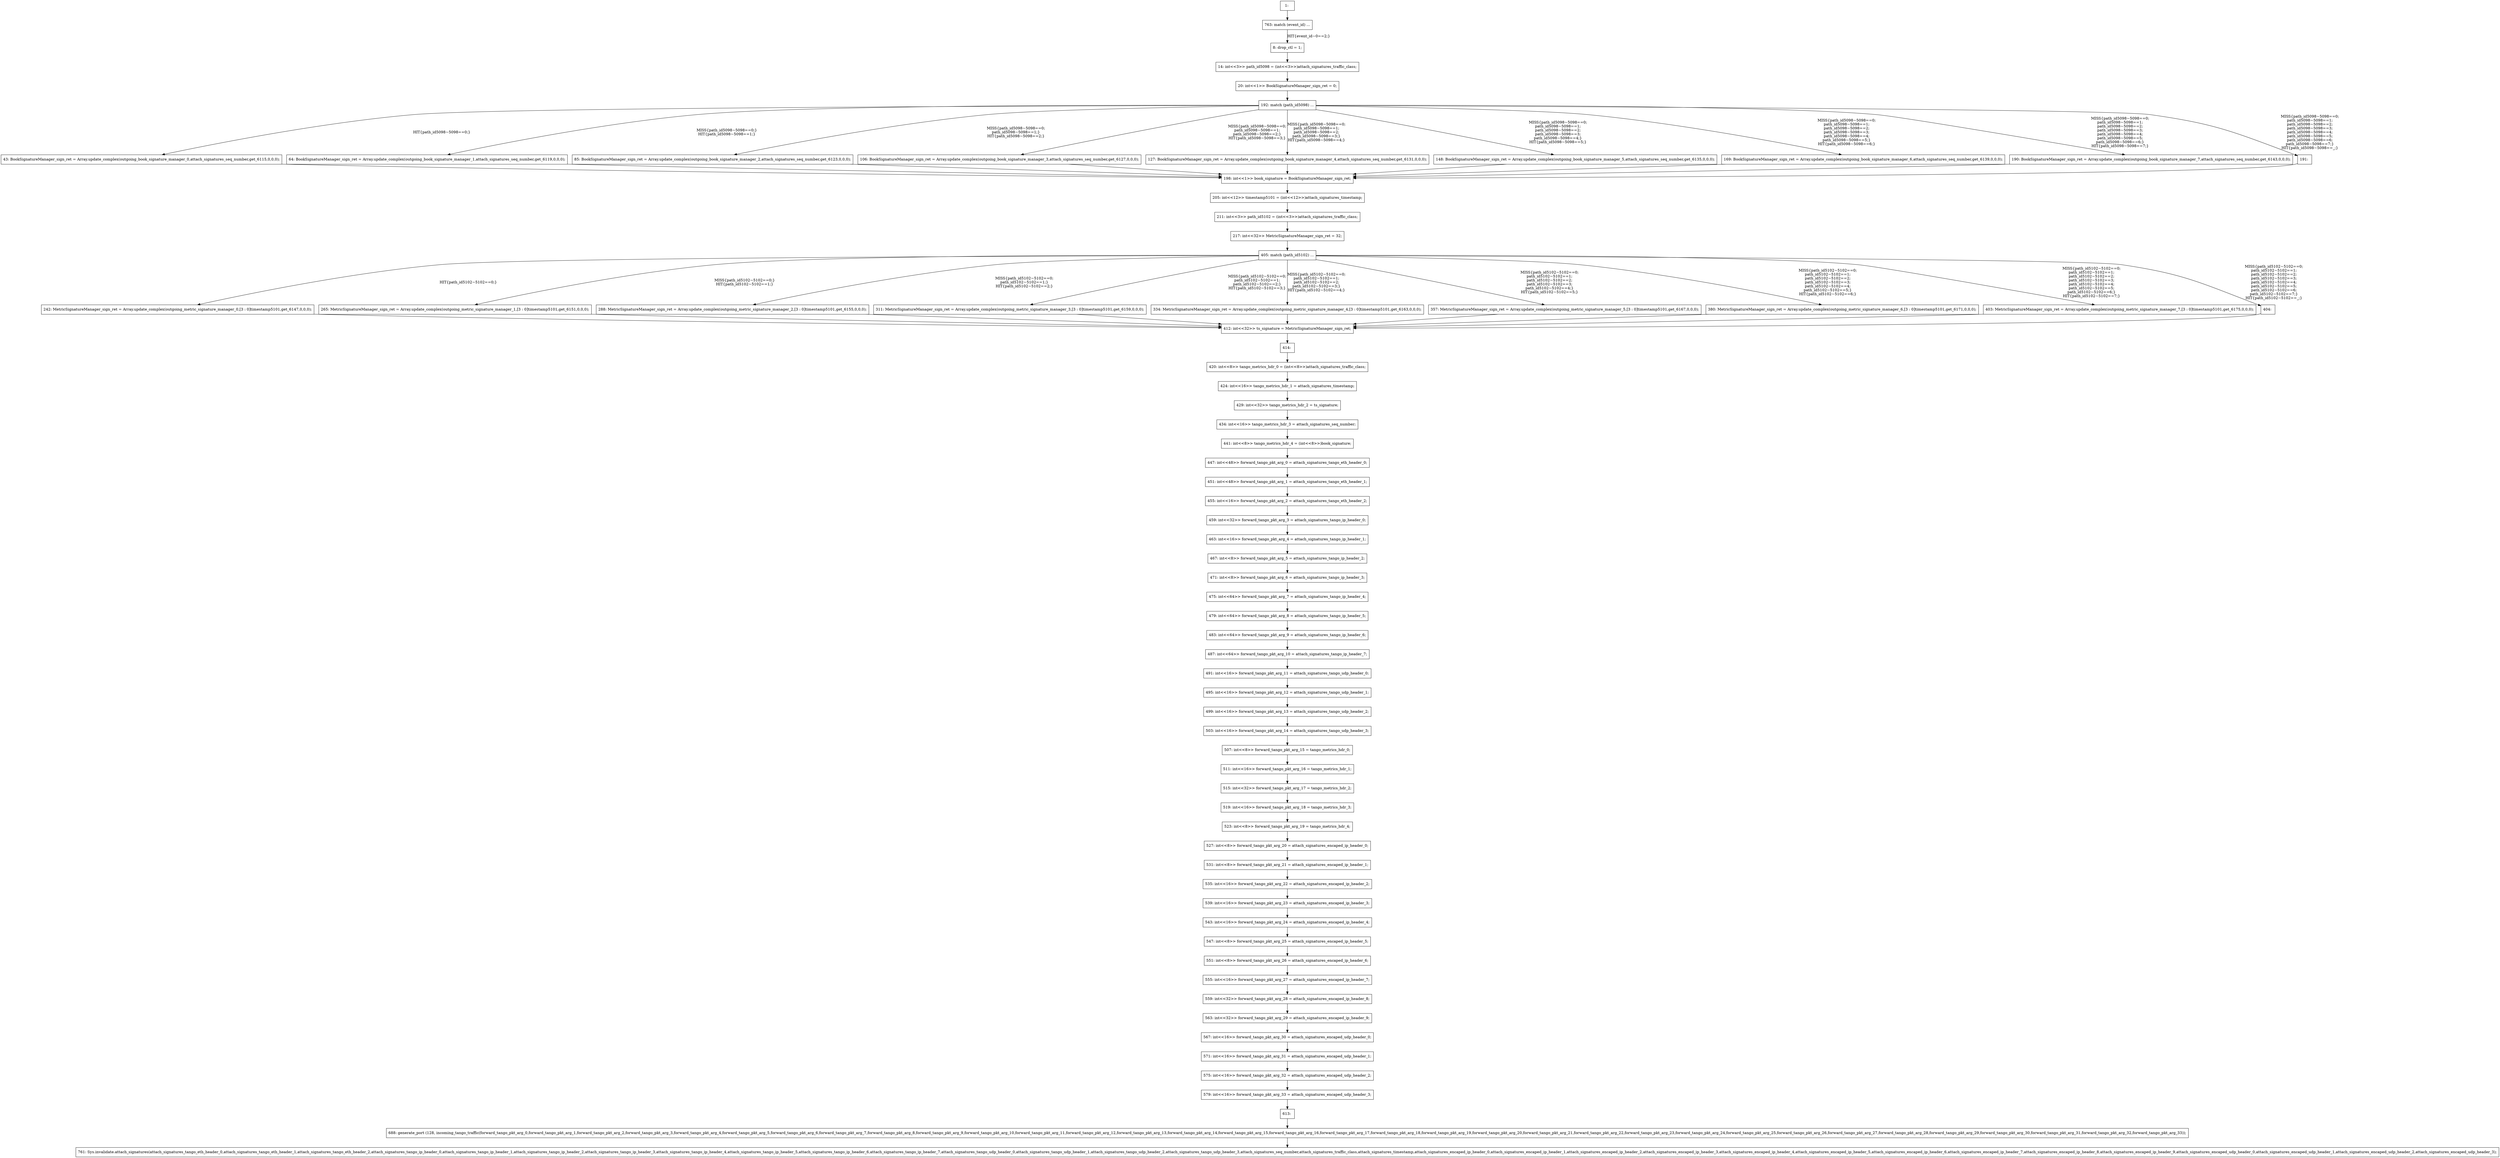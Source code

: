digraph G {
  "1: " [shape=box, ];
  "8: drop_ctl = 1;" [shape=box, ];
  "14: int<<3>> path_id5098 = (int<<3>>)attach_signatures_traffic_class;" [
  shape=box, ];
  "20: int<<1>> BookSignatureManager_sign_ret = 0;" [shape=box, ];
  "43: BookSignatureManager_sign_ret = Array.update_complex(outgoing_book_signature_manager_0,attach_signatures_seq_number,get_6115,0,0,0);" [
  shape=box, ];
  "64: BookSignatureManager_sign_ret = Array.update_complex(outgoing_book_signature_manager_1,attach_signatures_seq_number,get_6119,0,0,0);" [
  shape=box, ];
  "85: BookSignatureManager_sign_ret = Array.update_complex(outgoing_book_signature_manager_2,attach_signatures_seq_number,get_6123,0,0,0);" [
  shape=box, ];
  "106: BookSignatureManager_sign_ret = Array.update_complex(outgoing_book_signature_manager_3,attach_signatures_seq_number,get_6127,0,0,0);" [
  shape=box, ];
  "127: BookSignatureManager_sign_ret = Array.update_complex(outgoing_book_signature_manager_4,attach_signatures_seq_number,get_6131,0,0,0);" [
  shape=box, ];
  "148: BookSignatureManager_sign_ret = Array.update_complex(outgoing_book_signature_manager_5,attach_signatures_seq_number,get_6135,0,0,0);" [
  shape=box, ];
  "169: BookSignatureManager_sign_ret = Array.update_complex(outgoing_book_signature_manager_6,attach_signatures_seq_number,get_6139,0,0,0);" [
  shape=box, ];
  "190: BookSignatureManager_sign_ret = Array.update_complex(outgoing_book_signature_manager_7,attach_signatures_seq_number,get_6143,0,0,0);" [
  shape=box, ];
  "191: " [shape=box, ];
  "192: match (path_id5098) ...
" [shape=box, ];
  "198: int<<1>> book_signature = BookSignatureManager_sign_ret;" [shape=box, ];
  "205: int<<12>> timestamp5101 = (int<<12>>)attach_signatures_timestamp;" [
  shape=box, ];
  "211: int<<3>> path_id5102 = (int<<3>>)attach_signatures_traffic_class;" [
  shape=box, ];
  "217: int<<32>> MetricSignatureManager_sign_ret = 32;" [shape=box, ];
  "242: MetricSignatureManager_sign_ret = Array.update_complex(outgoing_metric_signature_manager_0,[3 : 0]timestamp5101,get_6147,0,0,0);" [
  shape=box, ];
  "265: MetricSignatureManager_sign_ret = Array.update_complex(outgoing_metric_signature_manager_1,[3 : 0]timestamp5101,get_6151,0,0,0);" [
  shape=box, ];
  "288: MetricSignatureManager_sign_ret = Array.update_complex(outgoing_metric_signature_manager_2,[3 : 0]timestamp5101,get_6155,0,0,0);" [
  shape=box, ];
  "311: MetricSignatureManager_sign_ret = Array.update_complex(outgoing_metric_signature_manager_3,[3 : 0]timestamp5101,get_6159,0,0,0);" [
  shape=box, ];
  "334: MetricSignatureManager_sign_ret = Array.update_complex(outgoing_metric_signature_manager_4,[3 : 0]timestamp5101,get_6163,0,0,0);" [
  shape=box, ];
  "357: MetricSignatureManager_sign_ret = Array.update_complex(outgoing_metric_signature_manager_5,[3 : 0]timestamp5101,get_6167,0,0,0);" [
  shape=box, ];
  "380: MetricSignatureManager_sign_ret = Array.update_complex(outgoing_metric_signature_manager_6,[3 : 0]timestamp5101,get_6171,0,0,0);" [
  shape=box, ];
  "403: MetricSignatureManager_sign_ret = Array.update_complex(outgoing_metric_signature_manager_7,[3 : 0]timestamp5101,get_6175,0,0,0);" [
  shape=box, ];
  "404: " [shape=box, ];
  "405: match (path_id5102) ...
" [shape=box, ];
  "412: int<<32>> ts_signature = MetricSignatureManager_sign_ret;" [shape=box,
                                                                    ];
  "414: " [shape=box, ];
  "420: int<<8>> tango_metrics_hdr_0 = (int<<8>>)attach_signatures_traffic_class;" [
  shape=box, ];
  "424: int<<16>> tango_metrics_hdr_1 = attach_signatures_timestamp;" [
  shape=box, ];
  "429: int<<32>> tango_metrics_hdr_2 = ts_signature;" [shape=box, ];
  "434: int<<16>> tango_metrics_hdr_3 = attach_signatures_seq_number;" [
  shape=box, ];
  "441: int<<8>> tango_metrics_hdr_4 = (int<<8>>)book_signature;" [shape=box, ];
  "447: int<<48>> forward_tango_pkt_arg_0 = attach_signatures_tango_eth_header_0;" [
  shape=box, ];
  "451: int<<48>> forward_tango_pkt_arg_1 = attach_signatures_tango_eth_header_1;" [
  shape=box, ];
  "455: int<<16>> forward_tango_pkt_arg_2 = attach_signatures_tango_eth_header_2;" [
  shape=box, ];
  "459: int<<32>> forward_tango_pkt_arg_3 = attach_signatures_tango_ip_header_0;" [
  shape=box, ];
  "463: int<<16>> forward_tango_pkt_arg_4 = attach_signatures_tango_ip_header_1;" [
  shape=box, ];
  "467: int<<8>> forward_tango_pkt_arg_5 = attach_signatures_tango_ip_header_2;" [
  shape=box, ];
  "471: int<<8>> forward_tango_pkt_arg_6 = attach_signatures_tango_ip_header_3;" [
  shape=box, ];
  "475: int<<64>> forward_tango_pkt_arg_7 = attach_signatures_tango_ip_header_4;" [
  shape=box, ];
  "479: int<<64>> forward_tango_pkt_arg_8 = attach_signatures_tango_ip_header_5;" [
  shape=box, ];
  "483: int<<64>> forward_tango_pkt_arg_9 = attach_signatures_tango_ip_header_6;" [
  shape=box, ];
  "487: int<<64>> forward_tango_pkt_arg_10 = attach_signatures_tango_ip_header_7;" [
  shape=box, ];
  "491: int<<16>> forward_tango_pkt_arg_11 = attach_signatures_tango_udp_header_0;" [
  shape=box, ];
  "495: int<<16>> forward_tango_pkt_arg_12 = attach_signatures_tango_udp_header_1;" [
  shape=box, ];
  "499: int<<16>> forward_tango_pkt_arg_13 = attach_signatures_tango_udp_header_2;" [
  shape=box, ];
  "503: int<<16>> forward_tango_pkt_arg_14 = attach_signatures_tango_udp_header_3;" [
  shape=box, ];
  "507: int<<8>> forward_tango_pkt_arg_15 = tango_metrics_hdr_0;" [shape=box, ];
  "511: int<<16>> forward_tango_pkt_arg_16 = tango_metrics_hdr_1;" [shape=box,
                                                                    ];
  "515: int<<32>> forward_tango_pkt_arg_17 = tango_metrics_hdr_2;" [shape=box,
                                                                    ];
  "519: int<<16>> forward_tango_pkt_arg_18 = tango_metrics_hdr_3;" [shape=box,
                                                                    ];
  "523: int<<8>> forward_tango_pkt_arg_19 = tango_metrics_hdr_4;" [shape=box, ];
  "527: int<<8>> forward_tango_pkt_arg_20 = attach_signatures_encaped_ip_header_0;" [
  shape=box, ];
  "531: int<<8>> forward_tango_pkt_arg_21 = attach_signatures_encaped_ip_header_1;" [
  shape=box, ];
  "535: int<<16>> forward_tango_pkt_arg_22 = attach_signatures_encaped_ip_header_2;" [
  shape=box, ];
  "539: int<<16>> forward_tango_pkt_arg_23 = attach_signatures_encaped_ip_header_3;" [
  shape=box, ];
  "543: int<<16>> forward_tango_pkt_arg_24 = attach_signatures_encaped_ip_header_4;" [
  shape=box, ];
  "547: int<<8>> forward_tango_pkt_arg_25 = attach_signatures_encaped_ip_header_5;" [
  shape=box, ];
  "551: int<<8>> forward_tango_pkt_arg_26 = attach_signatures_encaped_ip_header_6;" [
  shape=box, ];
  "555: int<<16>> forward_tango_pkt_arg_27 = attach_signatures_encaped_ip_header_7;" [
  shape=box, ];
  "559: int<<32>> forward_tango_pkt_arg_28 = attach_signatures_encaped_ip_header_8;" [
  shape=box, ];
  "563: int<<32>> forward_tango_pkt_arg_29 = attach_signatures_encaped_ip_header_9;" [
  shape=box, ];
  "567: int<<16>> forward_tango_pkt_arg_30 = attach_signatures_encaped_udp_header_0;" [
  shape=box, ];
  "571: int<<16>> forward_tango_pkt_arg_31 = attach_signatures_encaped_udp_header_1;" [
  shape=box, ];
  "575: int<<16>> forward_tango_pkt_arg_32 = attach_signatures_encaped_udp_header_2;" [
  shape=box, ];
  "579: int<<16>> forward_tango_pkt_arg_33 = attach_signatures_encaped_udp_header_3;" [
  shape=box, ];
  "613: " [shape=box, ];
  "688: generate_port (128, incoming_tango_traffic(forward_tango_pkt_arg_0,forward_tango_pkt_arg_1,forward_tango_pkt_arg_2,forward_tango_pkt_arg_3,forward_tango_pkt_arg_4,forward_tango_pkt_arg_5,forward_tango_pkt_arg_6,forward_tango_pkt_arg_7,forward_tango_pkt_arg_8,forward_tango_pkt_arg_9,forward_tango_pkt_arg_10,forward_tango_pkt_arg_11,forward_tango_pkt_arg_12,forward_tango_pkt_arg_13,forward_tango_pkt_arg_14,forward_tango_pkt_arg_15,forward_tango_pkt_arg_16,forward_tango_pkt_arg_17,forward_tango_pkt_arg_18,forward_tango_pkt_arg_19,forward_tango_pkt_arg_20,forward_tango_pkt_arg_21,forward_tango_pkt_arg_22,forward_tango_pkt_arg_23,forward_tango_pkt_arg_24,forward_tango_pkt_arg_25,forward_tango_pkt_arg_26,forward_tango_pkt_arg_27,forward_tango_pkt_arg_28,forward_tango_pkt_arg_29,forward_tango_pkt_arg_30,forward_tango_pkt_arg_31,forward_tango_pkt_arg_32,forward_tango_pkt_arg_33));" [
  shape=box, ];
  "761: Sys.invalidate.attach_signatures(attach_signatures_tango_eth_header_0,attach_signatures_tango_eth_header_1,attach_signatures_tango_eth_header_2,attach_signatures_tango_ip_header_0,attach_signatures_tango_ip_header_1,attach_signatures_tango_ip_header_2,attach_signatures_tango_ip_header_3,attach_signatures_tango_ip_header_4,attach_signatures_tango_ip_header_5,attach_signatures_tango_ip_header_6,attach_signatures_tango_ip_header_7,attach_signatures_tango_udp_header_0,attach_signatures_tango_udp_header_1,attach_signatures_tango_udp_header_2,attach_signatures_tango_udp_header_3,attach_signatures_seq_number,attach_signatures_traffic_class,attach_signatures_timestamp,attach_signatures_encaped_ip_header_0,attach_signatures_encaped_ip_header_1,attach_signatures_encaped_ip_header_2,attach_signatures_encaped_ip_header_3,attach_signatures_encaped_ip_header_4,attach_signatures_encaped_ip_header_5,attach_signatures_encaped_ip_header_6,attach_signatures_encaped_ip_header_7,attach_signatures_encaped_ip_header_8,attach_signatures_encaped_ip_header_9,attach_signatures_encaped_udp_header_0,attach_signatures_encaped_udp_header_1,attach_signatures_encaped_udp_header_2,attach_signatures_encaped_udp_header_3);" [
  shape=box, ];
  "763: match (event_id) ...
" [shape=box, ];
  
  
  "1: " -> "763: match (event_id) ...
" [label="", ];
  "8: drop_ctl = 1;" -> "14: int<<3>> path_id5098 = (int<<3>>)attach_signatures_traffic_class;" [
  label="", ];
  "14: int<<3>> path_id5098 = (int<<3>>)attach_signatures_traffic_class;" -> "20: int<<1>> BookSignatureManager_sign_ret = 0;" [
  label="", ];
  "20: int<<1>> BookSignatureManager_sign_ret = 0;" -> "192: match (path_id5098) ...
" [
  label="", ];
  "43: BookSignatureManager_sign_ret = Array.update_complex(outgoing_book_signature_manager_0,attach_signatures_seq_number,get_6115,0,0,0);" -> "198: int<<1>> book_signature = BookSignatureManager_sign_ret;" [
  label="", ];
  "64: BookSignatureManager_sign_ret = Array.update_complex(outgoing_book_signature_manager_1,attach_signatures_seq_number,get_6119,0,0,0);" -> "198: int<<1>> book_signature = BookSignatureManager_sign_ret;" [
  label="", ];
  "85: BookSignatureManager_sign_ret = Array.update_complex(outgoing_book_signature_manager_2,attach_signatures_seq_number,get_6123,0,0,0);" -> "198: int<<1>> book_signature = BookSignatureManager_sign_ret;" [
  label="", ];
  "106: BookSignatureManager_sign_ret = Array.update_complex(outgoing_book_signature_manager_3,attach_signatures_seq_number,get_6127,0,0,0);" -> "198: int<<1>> book_signature = BookSignatureManager_sign_ret;" [
  label="", ];
  "127: BookSignatureManager_sign_ret = Array.update_complex(outgoing_book_signature_manager_4,attach_signatures_seq_number,get_6131,0,0,0);" -> "198: int<<1>> book_signature = BookSignatureManager_sign_ret;" [
  label="", ];
  "148: BookSignatureManager_sign_ret = Array.update_complex(outgoing_book_signature_manager_5,attach_signatures_seq_number,get_6135,0,0,0);" -> "198: int<<1>> book_signature = BookSignatureManager_sign_ret;" [
  label="", ];
  "169: BookSignatureManager_sign_ret = Array.update_complex(outgoing_book_signature_manager_6,attach_signatures_seq_number,get_6139,0,0,0);" -> "198: int<<1>> book_signature = BookSignatureManager_sign_ret;" [
  label="", ];
  "190: BookSignatureManager_sign_ret = Array.update_complex(outgoing_book_signature_manager_7,attach_signatures_seq_number,get_6143,0,0,0);" -> "198: int<<1>> book_signature = BookSignatureManager_sign_ret;" [
  label="", ];
  "191: " -> "198: int<<1>> book_signature = BookSignatureManager_sign_ret;" [
  label="", ];
  "192: match (path_id5098) ...
" -> "43: BookSignatureManager_sign_ret = Array.update_complex(outgoing_book_signature_manager_0,attach_signatures_seq_number,get_6115,0,0,0);" [
  label="HIT{path_id5098~5098==0;}", ];
  "192: match (path_id5098) ...
" -> "64: BookSignatureManager_sign_ret = Array.update_complex(outgoing_book_signature_manager_1,attach_signatures_seq_number,get_6119,0,0,0);" [
  label="MISS{path_id5098~5098==0;}
HIT{path_id5098~5098==1;}", ];
  "192: match (path_id5098) ...
" -> "85: BookSignatureManager_sign_ret = Array.update_complex(outgoing_book_signature_manager_2,attach_signatures_seq_number,get_6123,0,0,0);" [
  label="MISS{path_id5098~5098==0;
path_id5098~5098==1;}
HIT{path_id5098~5098==2;}",
  ];
  "192: match (path_id5098) ...
" -> "106: BookSignatureManager_sign_ret = Array.update_complex(outgoing_book_signature_manager_3,attach_signatures_seq_number,get_6127,0,0,0);" [
  label="MISS{path_id5098~5098==0;
path_id5098~5098==1;
path_id5098~5098==2;}
HIT{path_id5098~5098==3;}",
  ];
  "192: match (path_id5098) ...
" -> "127: BookSignatureManager_sign_ret = Array.update_complex(outgoing_book_signature_manager_4,attach_signatures_seq_number,get_6131,0,0,0);" [
  label="MISS{path_id5098~5098==0;
path_id5098~5098==1;
path_id5098~5098==2;
path_id5098~5098==3;}
HIT{path_id5098~5098==4;}",
  ];
  "192: match (path_id5098) ...
" -> "148: BookSignatureManager_sign_ret = Array.update_complex(outgoing_book_signature_manager_5,attach_signatures_seq_number,get_6135,0,0,0);" [
  label="MISS{path_id5098~5098==0;
path_id5098~5098==1;
path_id5098~5098==2;
path_id5098~5098==3;
path_id5098~5098==4;}
HIT{path_id5098~5098==5;}",
  ];
  "192: match (path_id5098) ...
" -> "169: BookSignatureManager_sign_ret = Array.update_complex(outgoing_book_signature_manager_6,attach_signatures_seq_number,get_6139,0,0,0);" [
  label="MISS{path_id5098~5098==0;
path_id5098~5098==1;
path_id5098~5098==2;
path_id5098~5098==3;
path_id5098~5098==4;
path_id5098~5098==5;}
HIT{path_id5098~5098==6;}",
  ];
  "192: match (path_id5098) ...
" -> "190: BookSignatureManager_sign_ret = Array.update_complex(outgoing_book_signature_manager_7,attach_signatures_seq_number,get_6143,0,0,0);" [
  label="MISS{path_id5098~5098==0;
path_id5098~5098==1;
path_id5098~5098==2;
path_id5098~5098==3;
path_id5098~5098==4;
path_id5098~5098==5;
path_id5098~5098==6;}
HIT{path_id5098~5098==7;}",
  ];
  "192: match (path_id5098) ...
" -> "191: " [label="MISS{path_id5098~5098==0;
path_id5098~5098==1;
path_id5098~5098==2;
path_id5098~5098==3;
path_id5098~5098==4;
path_id5098~5098==5;
path_id5098~5098==6;
path_id5098~5098==7;}
HIT{path_id5098~5098==_;}",
                                              ];
  "198: int<<1>> book_signature = BookSignatureManager_sign_ret;" -> "205: int<<12>> timestamp5101 = (int<<12>>)attach_signatures_timestamp;" [
  label="", ];
  "205: int<<12>> timestamp5101 = (int<<12>>)attach_signatures_timestamp;" -> "211: int<<3>> path_id5102 = (int<<3>>)attach_signatures_traffic_class;" [
  label="", ];
  "211: int<<3>> path_id5102 = (int<<3>>)attach_signatures_traffic_class;" -> "217: int<<32>> MetricSignatureManager_sign_ret = 32;" [
  label="", ];
  "217: int<<32>> MetricSignatureManager_sign_ret = 32;" -> "405: match (path_id5102) ...
" [
  label="", ];
  "242: MetricSignatureManager_sign_ret = Array.update_complex(outgoing_metric_signature_manager_0,[3 : 0]timestamp5101,get_6147,0,0,0);" -> "412: int<<32>> ts_signature = MetricSignatureManager_sign_ret;" [
  label="", ];
  "265: MetricSignatureManager_sign_ret = Array.update_complex(outgoing_metric_signature_manager_1,[3 : 0]timestamp5101,get_6151,0,0,0);" -> "412: int<<32>> ts_signature = MetricSignatureManager_sign_ret;" [
  label="", ];
  "288: MetricSignatureManager_sign_ret = Array.update_complex(outgoing_metric_signature_manager_2,[3 : 0]timestamp5101,get_6155,0,0,0);" -> "412: int<<32>> ts_signature = MetricSignatureManager_sign_ret;" [
  label="", ];
  "311: MetricSignatureManager_sign_ret = Array.update_complex(outgoing_metric_signature_manager_3,[3 : 0]timestamp5101,get_6159,0,0,0);" -> "412: int<<32>> ts_signature = MetricSignatureManager_sign_ret;" [
  label="", ];
  "334: MetricSignatureManager_sign_ret = Array.update_complex(outgoing_metric_signature_manager_4,[3 : 0]timestamp5101,get_6163,0,0,0);" -> "412: int<<32>> ts_signature = MetricSignatureManager_sign_ret;" [
  label="", ];
  "357: MetricSignatureManager_sign_ret = Array.update_complex(outgoing_metric_signature_manager_5,[3 : 0]timestamp5101,get_6167,0,0,0);" -> "412: int<<32>> ts_signature = MetricSignatureManager_sign_ret;" [
  label="", ];
  "380: MetricSignatureManager_sign_ret = Array.update_complex(outgoing_metric_signature_manager_6,[3 : 0]timestamp5101,get_6171,0,0,0);" -> "412: int<<32>> ts_signature = MetricSignatureManager_sign_ret;" [
  label="", ];
  "403: MetricSignatureManager_sign_ret = Array.update_complex(outgoing_metric_signature_manager_7,[3 : 0]timestamp5101,get_6175,0,0,0);" -> "412: int<<32>> ts_signature = MetricSignatureManager_sign_ret;" [
  label="", ];
  "404: " -> "412: int<<32>> ts_signature = MetricSignatureManager_sign_ret;" [
  label="", ];
  "405: match (path_id5102) ...
" -> "242: MetricSignatureManager_sign_ret = Array.update_complex(outgoing_metric_signature_manager_0,[3 : 0]timestamp5101,get_6147,0,0,0);" [
  label="HIT{path_id5102~5102==0;}", ];
  "405: match (path_id5102) ...
" -> "265: MetricSignatureManager_sign_ret = Array.update_complex(outgoing_metric_signature_manager_1,[3 : 0]timestamp5101,get_6151,0,0,0);" [
  label="MISS{path_id5102~5102==0;}
HIT{path_id5102~5102==1;}", ];
  "405: match (path_id5102) ...
" -> "288: MetricSignatureManager_sign_ret = Array.update_complex(outgoing_metric_signature_manager_2,[3 : 0]timestamp5101,get_6155,0,0,0);" [
  label="MISS{path_id5102~5102==0;
path_id5102~5102==1;}
HIT{path_id5102~5102==2;}",
  ];
  "405: match (path_id5102) ...
" -> "311: MetricSignatureManager_sign_ret = Array.update_complex(outgoing_metric_signature_manager_3,[3 : 0]timestamp5101,get_6159,0,0,0);" [
  label="MISS{path_id5102~5102==0;
path_id5102~5102==1;
path_id5102~5102==2;}
HIT{path_id5102~5102==3;}",
  ];
  "405: match (path_id5102) ...
" -> "334: MetricSignatureManager_sign_ret = Array.update_complex(outgoing_metric_signature_manager_4,[3 : 0]timestamp5101,get_6163,0,0,0);" [
  label="MISS{path_id5102~5102==0;
path_id5102~5102==1;
path_id5102~5102==2;
path_id5102~5102==3;}
HIT{path_id5102~5102==4;}",
  ];
  "405: match (path_id5102) ...
" -> "357: MetricSignatureManager_sign_ret = Array.update_complex(outgoing_metric_signature_manager_5,[3 : 0]timestamp5101,get_6167,0,0,0);" [
  label="MISS{path_id5102~5102==0;
path_id5102~5102==1;
path_id5102~5102==2;
path_id5102~5102==3;
path_id5102~5102==4;}
HIT{path_id5102~5102==5;}",
  ];
  "405: match (path_id5102) ...
" -> "380: MetricSignatureManager_sign_ret = Array.update_complex(outgoing_metric_signature_manager_6,[3 : 0]timestamp5101,get_6171,0,0,0);" [
  label="MISS{path_id5102~5102==0;
path_id5102~5102==1;
path_id5102~5102==2;
path_id5102~5102==3;
path_id5102~5102==4;
path_id5102~5102==5;}
HIT{path_id5102~5102==6;}",
  ];
  "405: match (path_id5102) ...
" -> "403: MetricSignatureManager_sign_ret = Array.update_complex(outgoing_metric_signature_manager_7,[3 : 0]timestamp5101,get_6175,0,0,0);" [
  label="MISS{path_id5102~5102==0;
path_id5102~5102==1;
path_id5102~5102==2;
path_id5102~5102==3;
path_id5102~5102==4;
path_id5102~5102==5;
path_id5102~5102==6;}
HIT{path_id5102~5102==7;}",
  ];
  "405: match (path_id5102) ...
" -> "404: " [label="MISS{path_id5102~5102==0;
path_id5102~5102==1;
path_id5102~5102==2;
path_id5102~5102==3;
path_id5102~5102==4;
path_id5102~5102==5;
path_id5102~5102==6;
path_id5102~5102==7;}
HIT{path_id5102~5102==_;}",
                                              ];
  "412: int<<32>> ts_signature = MetricSignatureManager_sign_ret;" -> "414: " [
  label="", ];
  "414: " -> "420: int<<8>> tango_metrics_hdr_0 = (int<<8>>)attach_signatures_traffic_class;" [
  label="", ];
  "420: int<<8>> tango_metrics_hdr_0 = (int<<8>>)attach_signatures_traffic_class;" -> "424: int<<16>> tango_metrics_hdr_1 = attach_signatures_timestamp;" [
  label="", ];
  "424: int<<16>> tango_metrics_hdr_1 = attach_signatures_timestamp;" -> "429: int<<32>> tango_metrics_hdr_2 = ts_signature;" [
  label="", ];
  "429: int<<32>> tango_metrics_hdr_2 = ts_signature;" -> "434: int<<16>> tango_metrics_hdr_3 = attach_signatures_seq_number;" [
  label="", ];
  "434: int<<16>> tango_metrics_hdr_3 = attach_signatures_seq_number;" -> "441: int<<8>> tango_metrics_hdr_4 = (int<<8>>)book_signature;" [
  label="", ];
  "441: int<<8>> tango_metrics_hdr_4 = (int<<8>>)book_signature;" -> "447: int<<48>> forward_tango_pkt_arg_0 = attach_signatures_tango_eth_header_0;" [
  label="", ];
  "447: int<<48>> forward_tango_pkt_arg_0 = attach_signatures_tango_eth_header_0;" -> "451: int<<48>> forward_tango_pkt_arg_1 = attach_signatures_tango_eth_header_1;" [
  label="", ];
  "451: int<<48>> forward_tango_pkt_arg_1 = attach_signatures_tango_eth_header_1;" -> "455: int<<16>> forward_tango_pkt_arg_2 = attach_signatures_tango_eth_header_2;" [
  label="", ];
  "455: int<<16>> forward_tango_pkt_arg_2 = attach_signatures_tango_eth_header_2;" -> "459: int<<32>> forward_tango_pkt_arg_3 = attach_signatures_tango_ip_header_0;" [
  label="", ];
  "459: int<<32>> forward_tango_pkt_arg_3 = attach_signatures_tango_ip_header_0;" -> "463: int<<16>> forward_tango_pkt_arg_4 = attach_signatures_tango_ip_header_1;" [
  label="", ];
  "463: int<<16>> forward_tango_pkt_arg_4 = attach_signatures_tango_ip_header_1;" -> "467: int<<8>> forward_tango_pkt_arg_5 = attach_signatures_tango_ip_header_2;" [
  label="", ];
  "467: int<<8>> forward_tango_pkt_arg_5 = attach_signatures_tango_ip_header_2;" -> "471: int<<8>> forward_tango_pkt_arg_6 = attach_signatures_tango_ip_header_3;" [
  label="", ];
  "471: int<<8>> forward_tango_pkt_arg_6 = attach_signatures_tango_ip_header_3;" -> "475: int<<64>> forward_tango_pkt_arg_7 = attach_signatures_tango_ip_header_4;" [
  label="", ];
  "475: int<<64>> forward_tango_pkt_arg_7 = attach_signatures_tango_ip_header_4;" -> "479: int<<64>> forward_tango_pkt_arg_8 = attach_signatures_tango_ip_header_5;" [
  label="", ];
  "479: int<<64>> forward_tango_pkt_arg_8 = attach_signatures_tango_ip_header_5;" -> "483: int<<64>> forward_tango_pkt_arg_9 = attach_signatures_tango_ip_header_6;" [
  label="", ];
  "483: int<<64>> forward_tango_pkt_arg_9 = attach_signatures_tango_ip_header_6;" -> "487: int<<64>> forward_tango_pkt_arg_10 = attach_signatures_tango_ip_header_7;" [
  label="", ];
  "487: int<<64>> forward_tango_pkt_arg_10 = attach_signatures_tango_ip_header_7;" -> "491: int<<16>> forward_tango_pkt_arg_11 = attach_signatures_tango_udp_header_0;" [
  label="", ];
  "491: int<<16>> forward_tango_pkt_arg_11 = attach_signatures_tango_udp_header_0;" -> "495: int<<16>> forward_tango_pkt_arg_12 = attach_signatures_tango_udp_header_1;" [
  label="", ];
  "495: int<<16>> forward_tango_pkt_arg_12 = attach_signatures_tango_udp_header_1;" -> "499: int<<16>> forward_tango_pkt_arg_13 = attach_signatures_tango_udp_header_2;" [
  label="", ];
  "499: int<<16>> forward_tango_pkt_arg_13 = attach_signatures_tango_udp_header_2;" -> "503: int<<16>> forward_tango_pkt_arg_14 = attach_signatures_tango_udp_header_3;" [
  label="", ];
  "503: int<<16>> forward_tango_pkt_arg_14 = attach_signatures_tango_udp_header_3;" -> "507: int<<8>> forward_tango_pkt_arg_15 = tango_metrics_hdr_0;" [
  label="", ];
  "507: int<<8>> forward_tango_pkt_arg_15 = tango_metrics_hdr_0;" -> "511: int<<16>> forward_tango_pkt_arg_16 = tango_metrics_hdr_1;" [
  label="", ];
  "511: int<<16>> forward_tango_pkt_arg_16 = tango_metrics_hdr_1;" -> "515: int<<32>> forward_tango_pkt_arg_17 = tango_metrics_hdr_2;" [
  label="", ];
  "515: int<<32>> forward_tango_pkt_arg_17 = tango_metrics_hdr_2;" -> "519: int<<16>> forward_tango_pkt_arg_18 = tango_metrics_hdr_3;" [
  label="", ];
  "519: int<<16>> forward_tango_pkt_arg_18 = tango_metrics_hdr_3;" -> "523: int<<8>> forward_tango_pkt_arg_19 = tango_metrics_hdr_4;" [
  label="", ];
  "523: int<<8>> forward_tango_pkt_arg_19 = tango_metrics_hdr_4;" -> "527: int<<8>> forward_tango_pkt_arg_20 = attach_signatures_encaped_ip_header_0;" [
  label="", ];
  "527: int<<8>> forward_tango_pkt_arg_20 = attach_signatures_encaped_ip_header_0;" -> "531: int<<8>> forward_tango_pkt_arg_21 = attach_signatures_encaped_ip_header_1;" [
  label="", ];
  "531: int<<8>> forward_tango_pkt_arg_21 = attach_signatures_encaped_ip_header_1;" -> "535: int<<16>> forward_tango_pkt_arg_22 = attach_signatures_encaped_ip_header_2;" [
  label="", ];
  "535: int<<16>> forward_tango_pkt_arg_22 = attach_signatures_encaped_ip_header_2;" -> "539: int<<16>> forward_tango_pkt_arg_23 = attach_signatures_encaped_ip_header_3;" [
  label="", ];
  "539: int<<16>> forward_tango_pkt_arg_23 = attach_signatures_encaped_ip_header_3;" -> "543: int<<16>> forward_tango_pkt_arg_24 = attach_signatures_encaped_ip_header_4;" [
  label="", ];
  "543: int<<16>> forward_tango_pkt_arg_24 = attach_signatures_encaped_ip_header_4;" -> "547: int<<8>> forward_tango_pkt_arg_25 = attach_signatures_encaped_ip_header_5;" [
  label="", ];
  "547: int<<8>> forward_tango_pkt_arg_25 = attach_signatures_encaped_ip_header_5;" -> "551: int<<8>> forward_tango_pkt_arg_26 = attach_signatures_encaped_ip_header_6;" [
  label="", ];
  "551: int<<8>> forward_tango_pkt_arg_26 = attach_signatures_encaped_ip_header_6;" -> "555: int<<16>> forward_tango_pkt_arg_27 = attach_signatures_encaped_ip_header_7;" [
  label="", ];
  "555: int<<16>> forward_tango_pkt_arg_27 = attach_signatures_encaped_ip_header_7;" -> "559: int<<32>> forward_tango_pkt_arg_28 = attach_signatures_encaped_ip_header_8;" [
  label="", ];
  "559: int<<32>> forward_tango_pkt_arg_28 = attach_signatures_encaped_ip_header_8;" -> "563: int<<32>> forward_tango_pkt_arg_29 = attach_signatures_encaped_ip_header_9;" [
  label="", ];
  "563: int<<32>> forward_tango_pkt_arg_29 = attach_signatures_encaped_ip_header_9;" -> "567: int<<16>> forward_tango_pkt_arg_30 = attach_signatures_encaped_udp_header_0;" [
  label="", ];
  "567: int<<16>> forward_tango_pkt_arg_30 = attach_signatures_encaped_udp_header_0;" -> "571: int<<16>> forward_tango_pkt_arg_31 = attach_signatures_encaped_udp_header_1;" [
  label="", ];
  "571: int<<16>> forward_tango_pkt_arg_31 = attach_signatures_encaped_udp_header_1;" -> "575: int<<16>> forward_tango_pkt_arg_32 = attach_signatures_encaped_udp_header_2;" [
  label="", ];
  "575: int<<16>> forward_tango_pkt_arg_32 = attach_signatures_encaped_udp_header_2;" -> "579: int<<16>> forward_tango_pkt_arg_33 = attach_signatures_encaped_udp_header_3;" [
  label="", ];
  "579: int<<16>> forward_tango_pkt_arg_33 = attach_signatures_encaped_udp_header_3;" -> "613: " [
  label="", ];
  "613: " -> "688: generate_port (128, incoming_tango_traffic(forward_tango_pkt_arg_0,forward_tango_pkt_arg_1,forward_tango_pkt_arg_2,forward_tango_pkt_arg_3,forward_tango_pkt_arg_4,forward_tango_pkt_arg_5,forward_tango_pkt_arg_6,forward_tango_pkt_arg_7,forward_tango_pkt_arg_8,forward_tango_pkt_arg_9,forward_tango_pkt_arg_10,forward_tango_pkt_arg_11,forward_tango_pkt_arg_12,forward_tango_pkt_arg_13,forward_tango_pkt_arg_14,forward_tango_pkt_arg_15,forward_tango_pkt_arg_16,forward_tango_pkt_arg_17,forward_tango_pkt_arg_18,forward_tango_pkt_arg_19,forward_tango_pkt_arg_20,forward_tango_pkt_arg_21,forward_tango_pkt_arg_22,forward_tango_pkt_arg_23,forward_tango_pkt_arg_24,forward_tango_pkt_arg_25,forward_tango_pkt_arg_26,forward_tango_pkt_arg_27,forward_tango_pkt_arg_28,forward_tango_pkt_arg_29,forward_tango_pkt_arg_30,forward_tango_pkt_arg_31,forward_tango_pkt_arg_32,forward_tango_pkt_arg_33));" [
  label="", ];
  "688: generate_port (128, incoming_tango_traffic(forward_tango_pkt_arg_0,forward_tango_pkt_arg_1,forward_tango_pkt_arg_2,forward_tango_pkt_arg_3,forward_tango_pkt_arg_4,forward_tango_pkt_arg_5,forward_tango_pkt_arg_6,forward_tango_pkt_arg_7,forward_tango_pkt_arg_8,forward_tango_pkt_arg_9,forward_tango_pkt_arg_10,forward_tango_pkt_arg_11,forward_tango_pkt_arg_12,forward_tango_pkt_arg_13,forward_tango_pkt_arg_14,forward_tango_pkt_arg_15,forward_tango_pkt_arg_16,forward_tango_pkt_arg_17,forward_tango_pkt_arg_18,forward_tango_pkt_arg_19,forward_tango_pkt_arg_20,forward_tango_pkt_arg_21,forward_tango_pkt_arg_22,forward_tango_pkt_arg_23,forward_tango_pkt_arg_24,forward_tango_pkt_arg_25,forward_tango_pkt_arg_26,forward_tango_pkt_arg_27,forward_tango_pkt_arg_28,forward_tango_pkt_arg_29,forward_tango_pkt_arg_30,forward_tango_pkt_arg_31,forward_tango_pkt_arg_32,forward_tango_pkt_arg_33));" -> "761: Sys.invalidate.attach_signatures(attach_signatures_tango_eth_header_0,attach_signatures_tango_eth_header_1,attach_signatures_tango_eth_header_2,attach_signatures_tango_ip_header_0,attach_signatures_tango_ip_header_1,attach_signatures_tango_ip_header_2,attach_signatures_tango_ip_header_3,attach_signatures_tango_ip_header_4,attach_signatures_tango_ip_header_5,attach_signatures_tango_ip_header_6,attach_signatures_tango_ip_header_7,attach_signatures_tango_udp_header_0,attach_signatures_tango_udp_header_1,attach_signatures_tango_udp_header_2,attach_signatures_tango_udp_header_3,attach_signatures_seq_number,attach_signatures_traffic_class,attach_signatures_timestamp,attach_signatures_encaped_ip_header_0,attach_signatures_encaped_ip_header_1,attach_signatures_encaped_ip_header_2,attach_signatures_encaped_ip_header_3,attach_signatures_encaped_ip_header_4,attach_signatures_encaped_ip_header_5,attach_signatures_encaped_ip_header_6,attach_signatures_encaped_ip_header_7,attach_signatures_encaped_ip_header_8,attach_signatures_encaped_ip_header_9,attach_signatures_encaped_udp_header_0,attach_signatures_encaped_udp_header_1,attach_signatures_encaped_udp_header_2,attach_signatures_encaped_udp_header_3);" [
  label="", ];
  "763: match (event_id) ...
" -> "8: drop_ctl = 1;" [label="HIT{event_id~0==2;}",
                                                      ];
  
  }